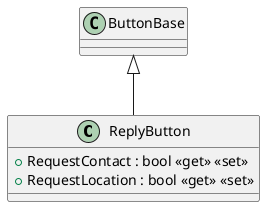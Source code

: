 @startuml
class ReplyButton {
    + RequestContact : bool <<get>> <<set>>
    + RequestLocation : bool <<get>> <<set>>
}
ButtonBase <|-- ReplyButton
@enduml
